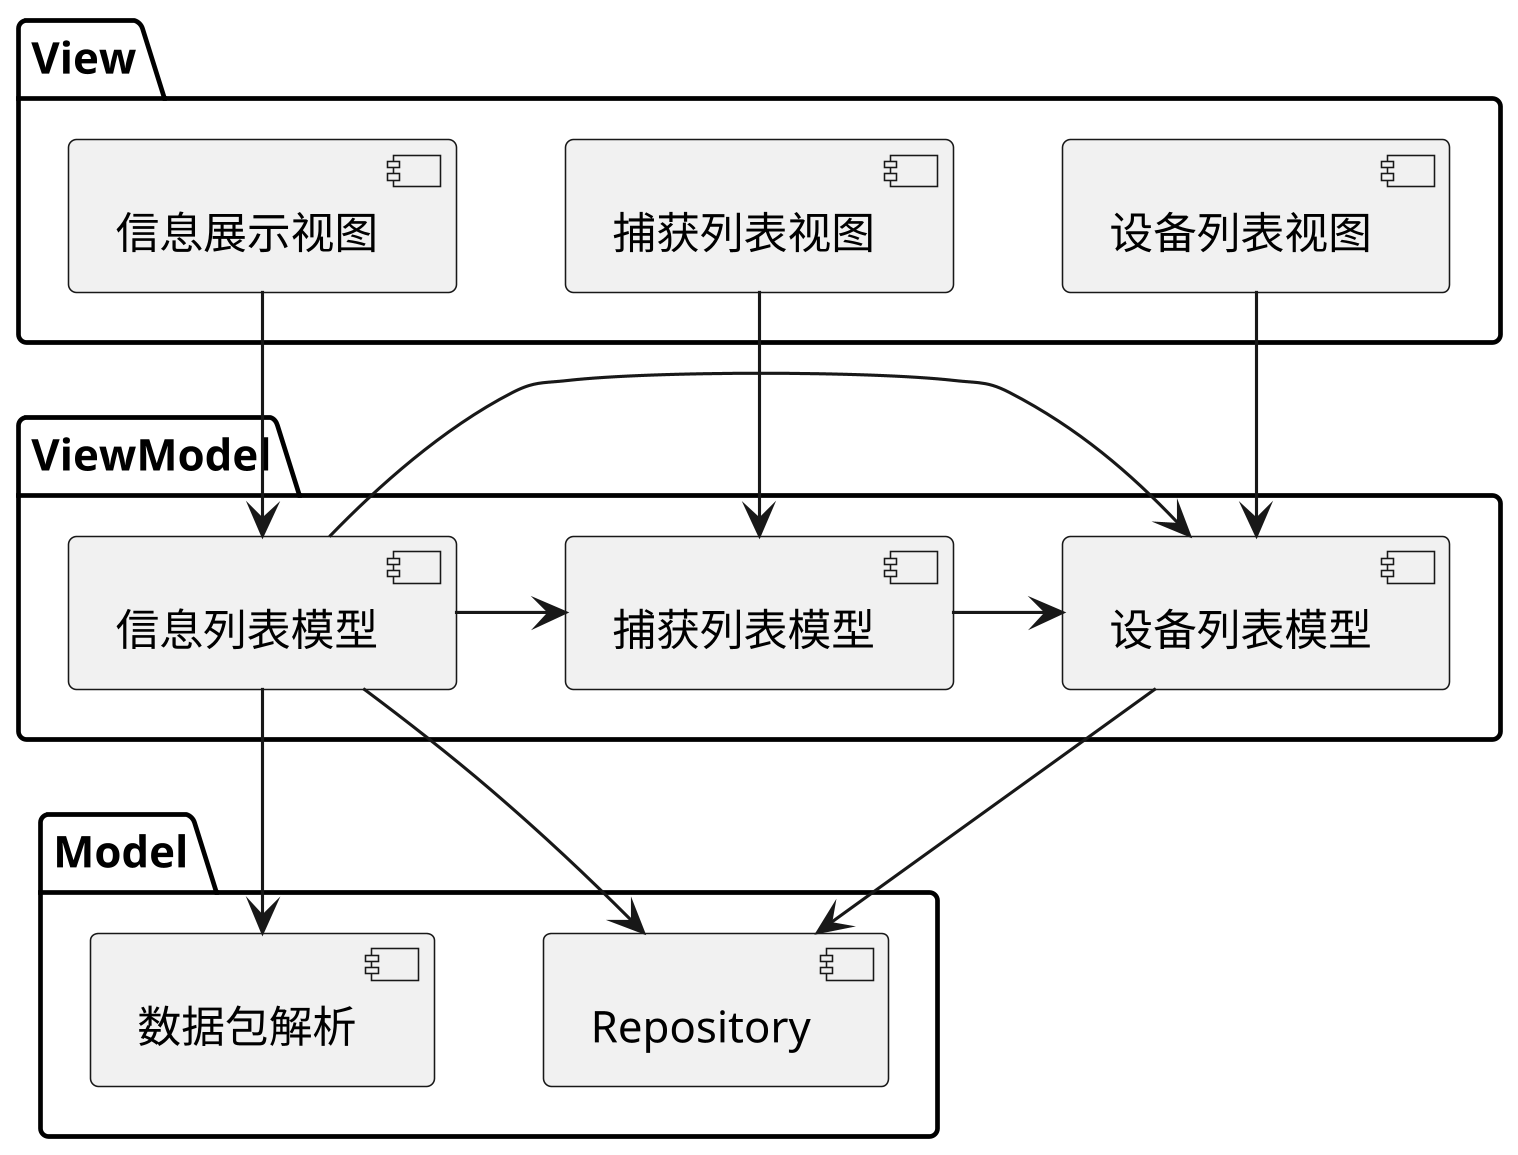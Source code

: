 ﻿@startuml
'https://plantuml.com/component-diagram

skinparam dpi 300

package View {
    component 设备列表视图 as DeviceListView
    component 捕获列表视图 as CaptureListView
    component 信息展示视图 as InfoView
}

package ViewModel {
    component 设备列表模型 as DeviceListViewModel
    component 捕获列表模型 as CaptureListViewModel
    component 信息列表模型 as InfoViewModel
}

package Model {
    component 数据包解析 as PacketParse
    component Repository
}

DeviceListView --> DeviceListViewModel
CaptureListView --> CaptureListViewModel
InfoView --> InfoViewModel

CaptureListViewModel -> DeviceListViewModel
InfoViewModel -> DeviceListViewModel
InfoViewModel -> CaptureListViewModel

InfoViewModel--> PacketParse
InfoViewModel --> Repository
DeviceListViewModel --> Repository


@enduml
